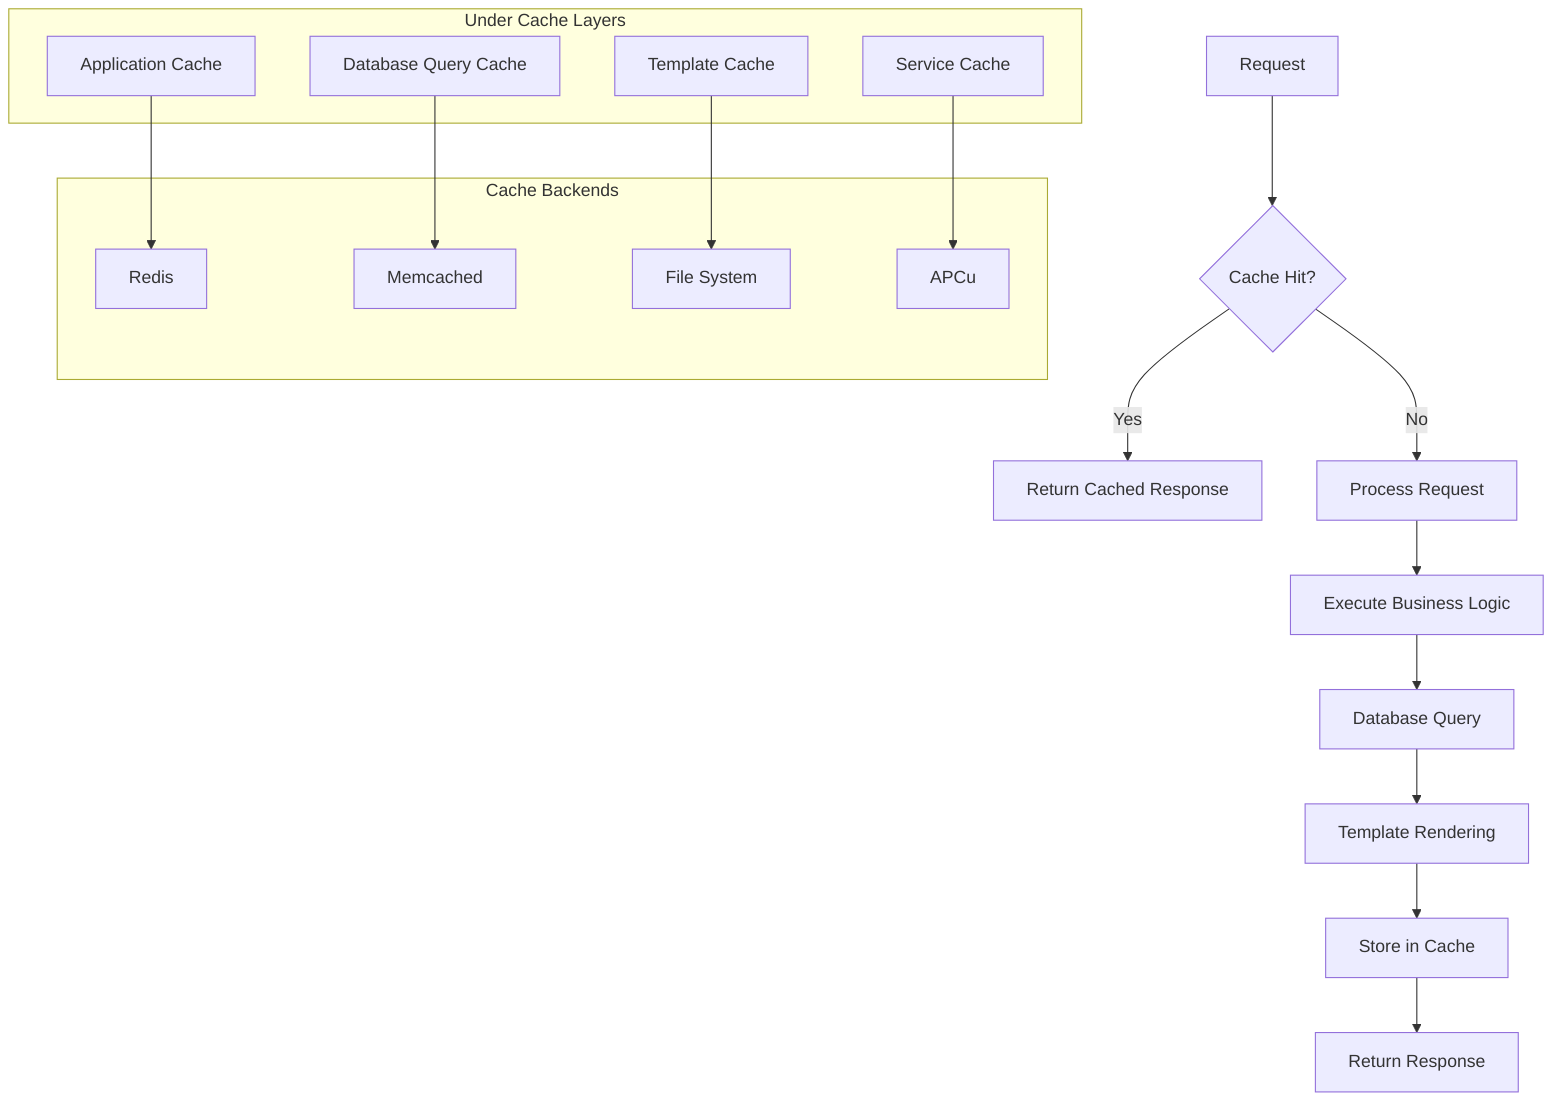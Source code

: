 flowchart TB
    A["Request"] --> B{"Cache Hit?"}
    B -->|Yes| C["Return Cached Response"]
    B -->|No| D["Process Request"]
    
    D --> E["Execute Business Logic"]
    E --> F["Database Query"]
    F --> G["Template Rendering"]
    G --> H["Store in Cache"]
    H --> I["Return Response"]
    
    subgraph "Under Cache Layers"
        J["Application Cache"]
        K["Database Query Cache"]
        L["Template Cache"]
        M["Service Cache"]
    end
    
    subgraph "Cache Backends"
        N["Redis"]
        O["Memcached"]
        P["File System"]
        Q["APCu"]
    end
    
    J --> N
    K --> O
    L --> P
    M --> Q
